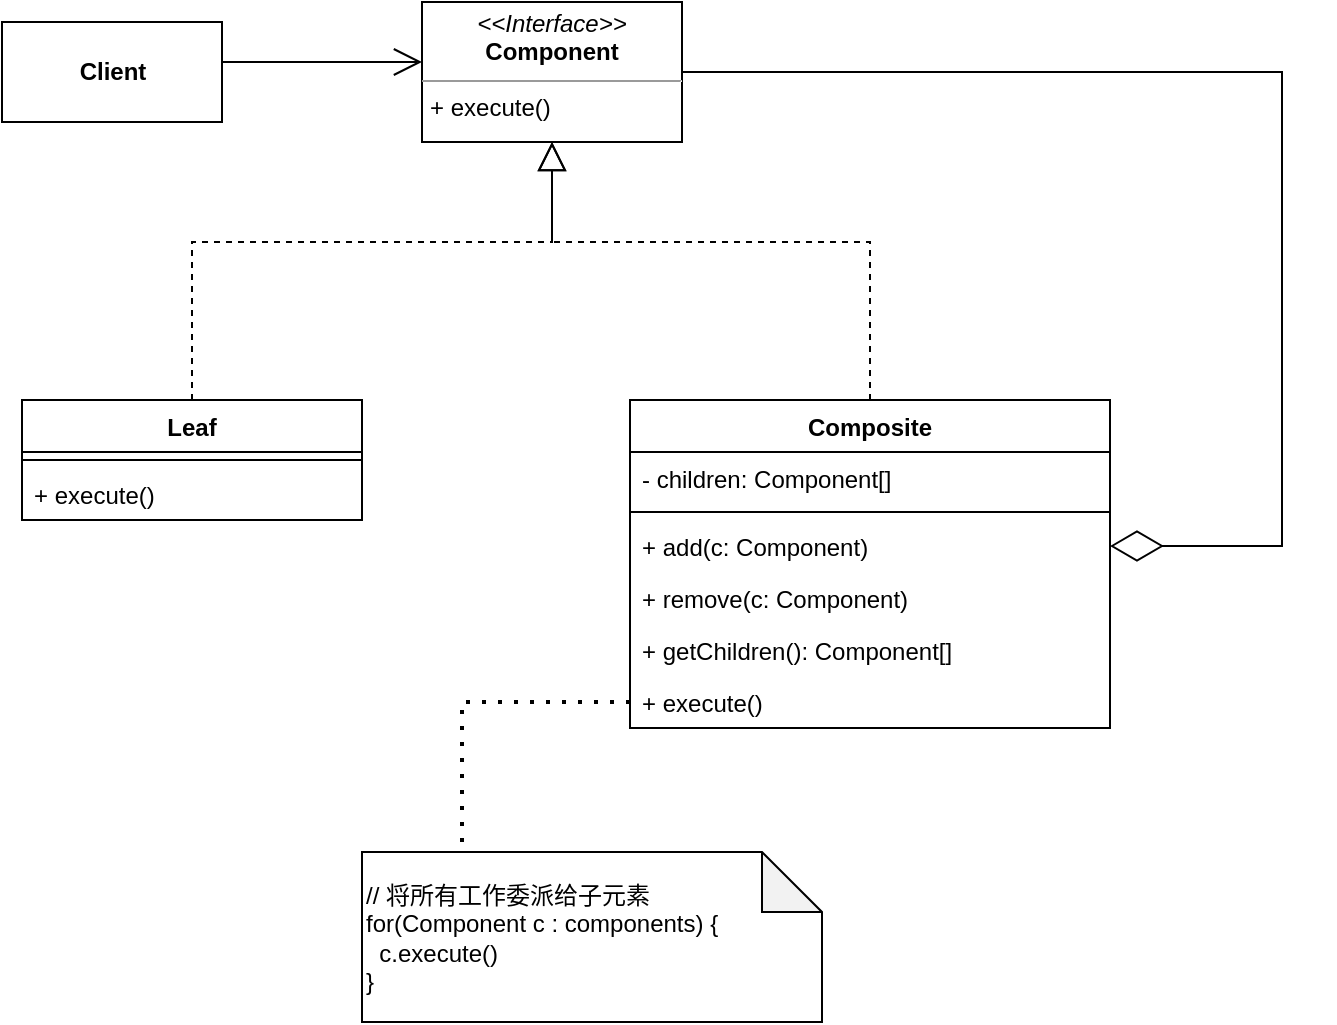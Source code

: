 <mxfile version="20.5.1" type="github">
  <diagram id="1FpJs4F8ILw2ibub9-P6" name="第 1 页">
    <mxGraphModel dx="1550" dy="859" grid="1" gridSize="10" guides="1" tooltips="1" connect="1" arrows="1" fold="1" page="1" pageScale="1" pageWidth="827" pageHeight="1169" math="0" shadow="0">
      <root>
        <mxCell id="0" />
        <mxCell id="1" parent="0" />
        <mxCell id="9ar9ZnEc704UCLEwOsSq-1" value="Composite" style="swimlane;fontStyle=1;align=center;verticalAlign=top;childLayout=stackLayout;horizontal=1;startSize=26;horizontalStack=0;resizeParent=1;resizeParentMax=0;resizeLast=0;collapsible=1;marginBottom=0;" vertex="1" parent="1">
          <mxGeometry x="404" y="359" width="240" height="164" as="geometry" />
        </mxCell>
        <mxCell id="9ar9ZnEc704UCLEwOsSq-2" value="- children: Component[]" style="text;strokeColor=none;fillColor=none;align=left;verticalAlign=top;spacingLeft=4;spacingRight=4;overflow=hidden;rotatable=0;points=[[0,0.5],[1,0.5]];portConstraint=eastwest;" vertex="1" parent="9ar9ZnEc704UCLEwOsSq-1">
          <mxGeometry y="26" width="240" height="26" as="geometry" />
        </mxCell>
        <mxCell id="9ar9ZnEc704UCLEwOsSq-3" value="" style="line;strokeWidth=1;fillColor=none;align=left;verticalAlign=middle;spacingTop=-1;spacingLeft=3;spacingRight=3;rotatable=0;labelPosition=right;points=[];portConstraint=eastwest;strokeColor=inherit;" vertex="1" parent="9ar9ZnEc704UCLEwOsSq-1">
          <mxGeometry y="52" width="240" height="8" as="geometry" />
        </mxCell>
        <mxCell id="9ar9ZnEc704UCLEwOsSq-24" value="+ add(c: Component)" style="text;strokeColor=none;fillColor=none;align=left;verticalAlign=top;spacingLeft=4;spacingRight=4;overflow=hidden;rotatable=0;points=[[0,0.5],[1,0.5]];portConstraint=eastwest;" vertex="1" parent="9ar9ZnEc704UCLEwOsSq-1">
          <mxGeometry y="60" width="240" height="26" as="geometry" />
        </mxCell>
        <mxCell id="9ar9ZnEc704UCLEwOsSq-26" value="+ remove(c: Component)" style="text;strokeColor=none;fillColor=none;align=left;verticalAlign=top;spacingLeft=4;spacingRight=4;overflow=hidden;rotatable=0;points=[[0,0.5],[1,0.5]];portConstraint=eastwest;" vertex="1" parent="9ar9ZnEc704UCLEwOsSq-1">
          <mxGeometry y="86" width="240" height="26" as="geometry" />
        </mxCell>
        <mxCell id="9ar9ZnEc704UCLEwOsSq-31" value="+ getChildren(): Component[]" style="text;strokeColor=none;fillColor=none;align=left;verticalAlign=top;spacingLeft=4;spacingRight=4;overflow=hidden;rotatable=0;points=[[0,0.5],[1,0.5]];portConstraint=eastwest;" vertex="1" parent="9ar9ZnEc704UCLEwOsSq-1">
          <mxGeometry y="112" width="240" height="26" as="geometry" />
        </mxCell>
        <mxCell id="9ar9ZnEc704UCLEwOsSq-5" value="+ execute()" style="text;strokeColor=none;fillColor=none;align=left;verticalAlign=top;spacingLeft=4;spacingRight=4;overflow=hidden;rotatable=0;points=[[0,0.5],[1,0.5]];portConstraint=eastwest;" vertex="1" parent="9ar9ZnEc704UCLEwOsSq-1">
          <mxGeometry y="138" width="240" height="26" as="geometry" />
        </mxCell>
        <mxCell id="9ar9ZnEc704UCLEwOsSq-12" value="Leaf" style="swimlane;fontStyle=1;align=center;verticalAlign=top;childLayout=stackLayout;horizontal=1;startSize=26;horizontalStack=0;resizeParent=1;resizeParentMax=0;resizeLast=0;collapsible=1;marginBottom=0;" vertex="1" parent="1">
          <mxGeometry x="100" y="359" width="170" height="60" as="geometry" />
        </mxCell>
        <mxCell id="9ar9ZnEc704UCLEwOsSq-13" value="" style="line;strokeWidth=1;fillColor=none;align=left;verticalAlign=middle;spacingTop=-1;spacingLeft=3;spacingRight=3;rotatable=0;labelPosition=right;points=[];portConstraint=eastwest;strokeColor=inherit;" vertex="1" parent="9ar9ZnEc704UCLEwOsSq-12">
          <mxGeometry y="26" width="170" height="8" as="geometry" />
        </mxCell>
        <mxCell id="9ar9ZnEc704UCLEwOsSq-14" value="+ execute()" style="text;strokeColor=none;fillColor=none;align=left;verticalAlign=top;spacingLeft=4;spacingRight=4;overflow=hidden;rotatable=0;points=[[0,0.5],[1,0.5]];portConstraint=eastwest;" vertex="1" parent="9ar9ZnEc704UCLEwOsSq-12">
          <mxGeometry y="34" width="170" height="26" as="geometry" />
        </mxCell>
        <mxCell id="9ar9ZnEc704UCLEwOsSq-15" value="&lt;p style=&quot;margin:0px;margin-top:4px;text-align:center;&quot;&gt;&lt;i&gt;&amp;lt;&amp;lt;Interface&amp;gt;&amp;gt;&lt;/i&gt;&lt;br&gt;&lt;b&gt;Component&lt;/b&gt;&lt;/p&gt;&lt;hr size=&quot;1&quot;&gt;&lt;p style=&quot;margin:0px;margin-left:4px;&quot;&gt;&lt;span style=&quot;background-color: initial;&quot;&gt;+ execute()&lt;/span&gt;&lt;/p&gt;" style="verticalAlign=top;align=left;overflow=fill;fontSize=12;fontFamily=Helvetica;html=1;" vertex="1" parent="1">
          <mxGeometry x="300" y="160" width="130" height="70" as="geometry" />
        </mxCell>
        <mxCell id="9ar9ZnEc704UCLEwOsSq-16" value="" style="endArrow=block;dashed=1;endFill=0;endSize=12;html=1;rounded=0;exitX=0.5;exitY=0;exitDx=0;exitDy=0;entryX=0.5;entryY=1;entryDx=0;entryDy=0;" edge="1" parent="1" source="9ar9ZnEc704UCLEwOsSq-12" target="9ar9ZnEc704UCLEwOsSq-15">
          <mxGeometry width="160" relative="1" as="geometry">
            <mxPoint x="230" y="290" as="sourcePoint" />
            <mxPoint x="390" y="290" as="targetPoint" />
            <Array as="points">
              <mxPoint x="185" y="280" />
              <mxPoint x="365" y="280" />
            </Array>
          </mxGeometry>
        </mxCell>
        <mxCell id="9ar9ZnEc704UCLEwOsSq-17" value="" style="endArrow=block;dashed=1;endFill=0;endSize=12;html=1;rounded=0;exitX=0.5;exitY=0;exitDx=0;exitDy=0;entryX=0.5;entryY=1;entryDx=0;entryDy=0;" edge="1" parent="1" source="9ar9ZnEc704UCLEwOsSq-1" target="9ar9ZnEc704UCLEwOsSq-15">
          <mxGeometry width="160" relative="1" as="geometry">
            <mxPoint x="450" y="280" as="sourcePoint" />
            <mxPoint x="610" y="280" as="targetPoint" />
            <Array as="points">
              <mxPoint x="524" y="280" />
              <mxPoint x="365" y="280" />
            </Array>
          </mxGeometry>
        </mxCell>
        <mxCell id="9ar9ZnEc704UCLEwOsSq-19" value="" style="endArrow=diamondThin;endFill=0;endSize=24;html=1;rounded=0;entryX=1;entryY=0.5;entryDx=0;entryDy=0;exitX=1;exitY=0.5;exitDx=0;exitDy=0;" edge="1" parent="1" source="9ar9ZnEc704UCLEwOsSq-15">
          <mxGeometry width="160" relative="1" as="geometry">
            <mxPoint x="660" y="330" as="sourcePoint" />
            <mxPoint x="644" y="432" as="targetPoint" />
            <Array as="points">
              <mxPoint x="730" y="195" />
              <mxPoint x="730" y="432" />
            </Array>
          </mxGeometry>
        </mxCell>
        <mxCell id="9ar9ZnEc704UCLEwOsSq-27" value="" style="endArrow=none;dashed=1;html=1;dashPattern=1 3;strokeWidth=2;rounded=0;entryX=0;entryY=0.5;entryDx=0;entryDy=0;" edge="1" parent="1" target="9ar9ZnEc704UCLEwOsSq-5">
          <mxGeometry width="50" height="50" relative="1" as="geometry">
            <mxPoint x="320" y="580" as="sourcePoint" />
            <mxPoint x="320" y="540" as="targetPoint" />
            <Array as="points">
              <mxPoint x="320" y="510" />
            </Array>
          </mxGeometry>
        </mxCell>
        <mxCell id="9ar9ZnEc704UCLEwOsSq-28" value="// 将所有工作委派给子元素&lt;br&gt;for(Component c : components) {&lt;br&gt;&amp;nbsp; c.execute()&lt;br&gt;}" style="shape=note;whiteSpace=wrap;html=1;backgroundOutline=1;darkOpacity=0.05;align=left;" vertex="1" parent="1">
          <mxGeometry x="270" y="585" width="230" height="85" as="geometry" />
        </mxCell>
        <mxCell id="9ar9ZnEc704UCLEwOsSq-29" value="Client" style="html=1;fontStyle=1" vertex="1" parent="1">
          <mxGeometry x="90" y="170" width="110" height="50" as="geometry" />
        </mxCell>
        <mxCell id="9ar9ZnEc704UCLEwOsSq-30" value="" style="endArrow=open;endFill=1;endSize=12;html=1;rounded=0;" edge="1" parent="1">
          <mxGeometry width="160" relative="1" as="geometry">
            <mxPoint x="200" y="190" as="sourcePoint" />
            <mxPoint x="300" y="190" as="targetPoint" />
          </mxGeometry>
        </mxCell>
      </root>
    </mxGraphModel>
  </diagram>
</mxfile>
